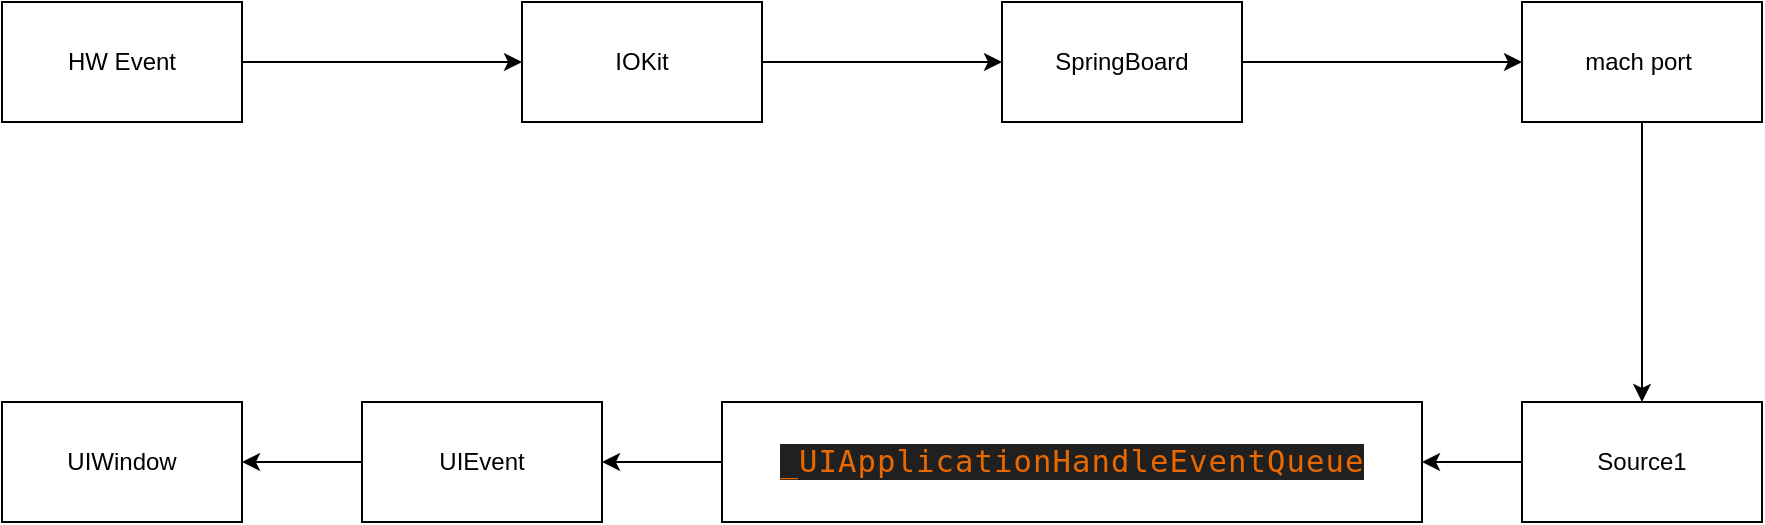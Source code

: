 <mxfile>
    <diagram id="0BkcYLC30KDg-e_sQRKy" name="Page-1">
        <mxGraphModel dx="1640" dy="739" grid="1" gridSize="10" guides="1" tooltips="1" connect="1" arrows="1" fold="1" page="1" pageScale="1" pageWidth="827" pageHeight="1169" math="0" shadow="0">
            <root>
                <mxCell id="0"/>
                <mxCell id="1" parent="0"/>
                <mxCell id="4" value="" style="edgeStyle=none;html=1;" edge="1" parent="1" source="2" target="3">
                    <mxGeometry relative="1" as="geometry"/>
                </mxCell>
                <mxCell id="2" value="HW Event" style="whiteSpace=wrap;html=1;" vertex="1" parent="1">
                    <mxGeometry x="-20" y="160" width="120" height="60" as="geometry"/>
                </mxCell>
                <mxCell id="6" value="" style="edgeStyle=none;html=1;" edge="1" parent="1" source="3" target="5">
                    <mxGeometry relative="1" as="geometry"/>
                </mxCell>
                <mxCell id="3" value="IOKit" style="whiteSpace=wrap;html=1;" vertex="1" parent="1">
                    <mxGeometry x="240" y="160" width="120" height="60" as="geometry"/>
                </mxCell>
                <mxCell id="8" value="" style="edgeStyle=none;html=1;" edge="1" parent="1" source="5" target="7">
                    <mxGeometry relative="1" as="geometry"/>
                </mxCell>
                <mxCell id="5" value="SpringBoard" style="whiteSpace=wrap;html=1;" vertex="1" parent="1">
                    <mxGeometry x="480" y="160" width="120" height="60" as="geometry"/>
                </mxCell>
                <mxCell id="10" value="" style="edgeStyle=none;html=1;" edge="1" parent="1" source="7" target="9">
                    <mxGeometry relative="1" as="geometry"/>
                </mxCell>
                <mxCell id="7" value="mach port&amp;nbsp;" style="whiteSpace=wrap;html=1;" vertex="1" parent="1">
                    <mxGeometry x="740" y="160" width="120" height="60" as="geometry"/>
                </mxCell>
                <mxCell id="12" value="" style="edgeStyle=none;html=1;" edge="1" parent="1" source="9" target="11">
                    <mxGeometry relative="1" as="geometry"/>
                </mxCell>
                <mxCell id="9" value="Source1" style="whiteSpace=wrap;html=1;" vertex="1" parent="1">
                    <mxGeometry x="740" y="360" width="120" height="60" as="geometry"/>
                </mxCell>
                <mxCell id="15" value="" style="edgeStyle=none;html=1;" edge="1" parent="1" source="11" target="14">
                    <mxGeometry relative="1" as="geometry"/>
                </mxCell>
                <mxCell id="11" value="&lt;span style=&quot;caret-color: rgb(233, 105, 0); color: rgb(233, 105, 0); font-family: monospace; font-size: 15.3px; letter-spacing: 0.544px; text-align: justify; background-color: rgb(32, 32, 32);&quot;&gt;_UIApplicationHandleEventQueue&lt;/span&gt;" style="whiteSpace=wrap;html=1;" vertex="1" parent="1">
                    <mxGeometry x="340" y="360" width="350" height="60" as="geometry"/>
                </mxCell>
                <mxCell id="17" value="" style="edgeStyle=none;html=1;" edge="1" parent="1" source="14" target="16">
                    <mxGeometry relative="1" as="geometry"/>
                </mxCell>
                <mxCell id="14" value="UIEvent" style="whiteSpace=wrap;html=1;" vertex="1" parent="1">
                    <mxGeometry x="160" y="360" width="120" height="60" as="geometry"/>
                </mxCell>
                <mxCell id="16" value="UIWindow" style="whiteSpace=wrap;html=1;" vertex="1" parent="1">
                    <mxGeometry x="-20" y="360" width="120" height="60" as="geometry"/>
                </mxCell>
            </root>
        </mxGraphModel>
    </diagram>
</mxfile>